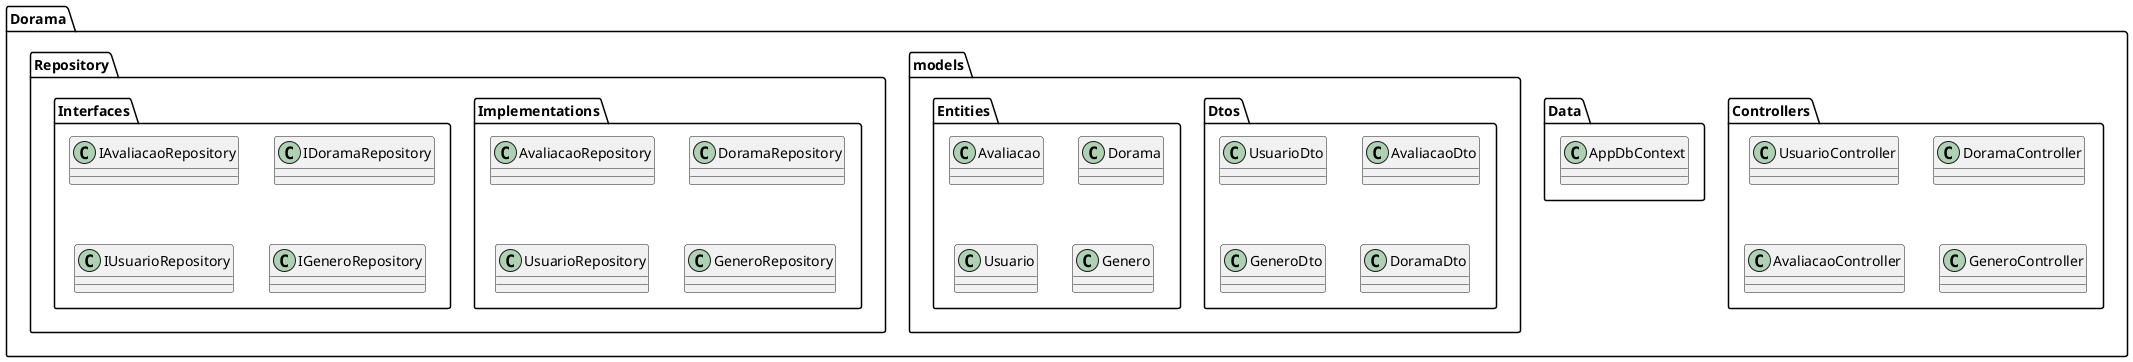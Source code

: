 ﻿@startuml
package Dorama {

        package Controllers {
        class UsuarioController
        class DoramaController
        class AvaliacaoController
        class GeneroController
        }
        
        
        package Data {
        class AppDbContext 
        }
        package models {
                package Dtos {
        class UsuarioDto
        class AvaliacaoDto
        class GeneroDto
        class DoramaDto
}
                package Entities {
        class Avaliacao
        class Dorama
        class Usuario
        class Genero
            }
        

       
       
        }

        package Repository{
        
        package Implementations{
        
        class AvaliacaoRepository
        class DoramaRepository
        class UsuarioRepository
        class GeneroRepository
        }
        package Interfaces{
        
        class IAvaliacaoRepository
        class IDoramaRepository
        class IUsuarioRepository
        class IGeneroRepository
        
        }
        
}
@enduml
